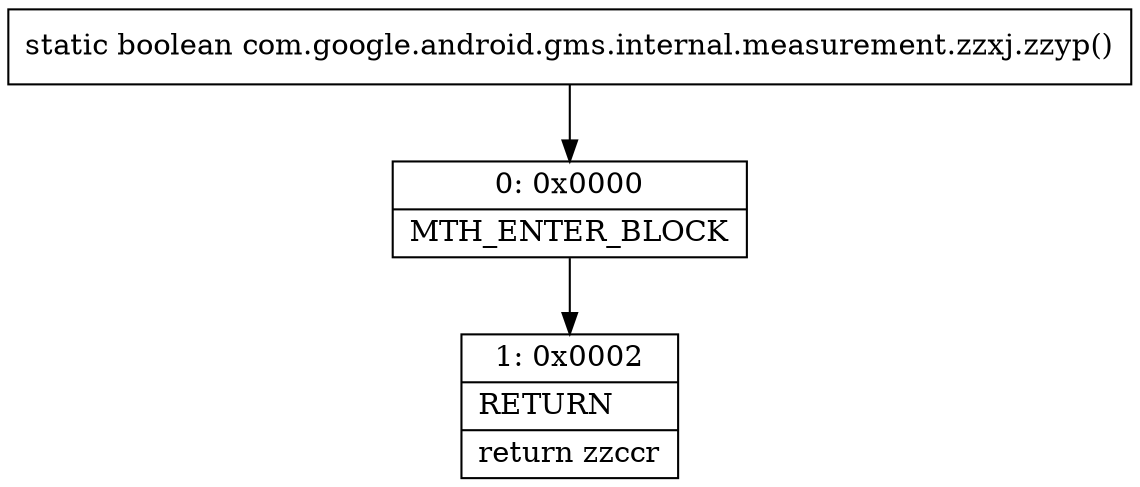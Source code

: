 digraph "CFG forcom.google.android.gms.internal.measurement.zzxj.zzyp()Z" {
Node_0 [shape=record,label="{0\:\ 0x0000|MTH_ENTER_BLOCK\l}"];
Node_1 [shape=record,label="{1\:\ 0x0002|RETURN\l|return zzccr\l}"];
MethodNode[shape=record,label="{static boolean com.google.android.gms.internal.measurement.zzxj.zzyp() }"];
MethodNode -> Node_0;
Node_0 -> Node_1;
}

